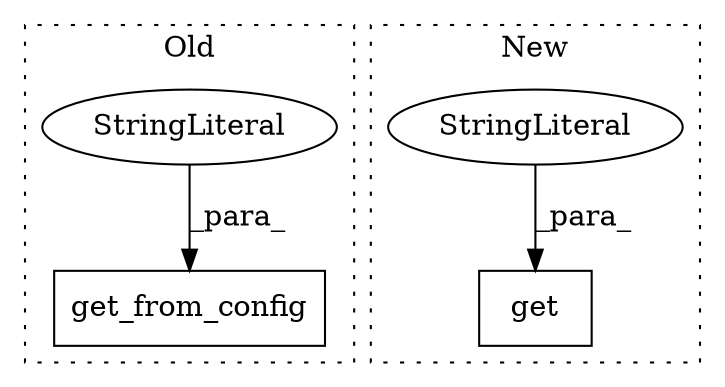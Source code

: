 digraph G {
subgraph cluster0 {
1 [label="get_from_config" a="32" s="347,369" l="16,1" shape="box"];
3 [label="StringLiteral" a="45" s="363" l="6" shape="ellipse"];
label = "Old";
style="dotted";
}
subgraph cluster1 {
2 [label="get" a="32" s="320,348" l="4,1" shape="box"];
4 [label="StringLiteral" a="45" s="324" l="6" shape="ellipse"];
label = "New";
style="dotted";
}
3 -> 1 [label="_para_"];
4 -> 2 [label="_para_"];
}